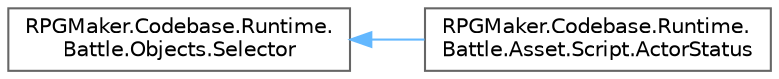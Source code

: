 digraph "クラス階層図"
{
 // LATEX_PDF_SIZE
  bgcolor="transparent";
  edge [fontname=Helvetica,fontsize=10,labelfontname=Helvetica,labelfontsize=10];
  node [fontname=Helvetica,fontsize=10,shape=box,height=0.2,width=0.4];
  rankdir="LR";
  Node0 [id="Node000000",label="RPGMaker.Codebase.Runtime.\lBattle.Objects.Selector",height=0.2,width=0.4,color="grey40", fillcolor="white", style="filled",URL="$d0/d90/class_r_p_g_maker_1_1_codebase_1_1_runtime_1_1_battle_1_1_objects_1_1_selector.html",tooltip="セレクター"];
  Node0 -> Node1 [id="edge54_Node000000_Node000001",dir="back",color="steelblue1",style="solid",tooltip=" "];
  Node1 [id="Node000001",label="RPGMaker.Codebase.Runtime.\lBattle.Asset.Script.ActorStatus",height=0.2,width=0.4,color="grey40", fillcolor="white", style="filled",URL="$de/d5e/class_r_p_g_maker_1_1_codebase_1_1_runtime_1_1_battle_1_1_asset_1_1_script_1_1_actor_status.html",tooltip="アクター・ステータス"];
}
